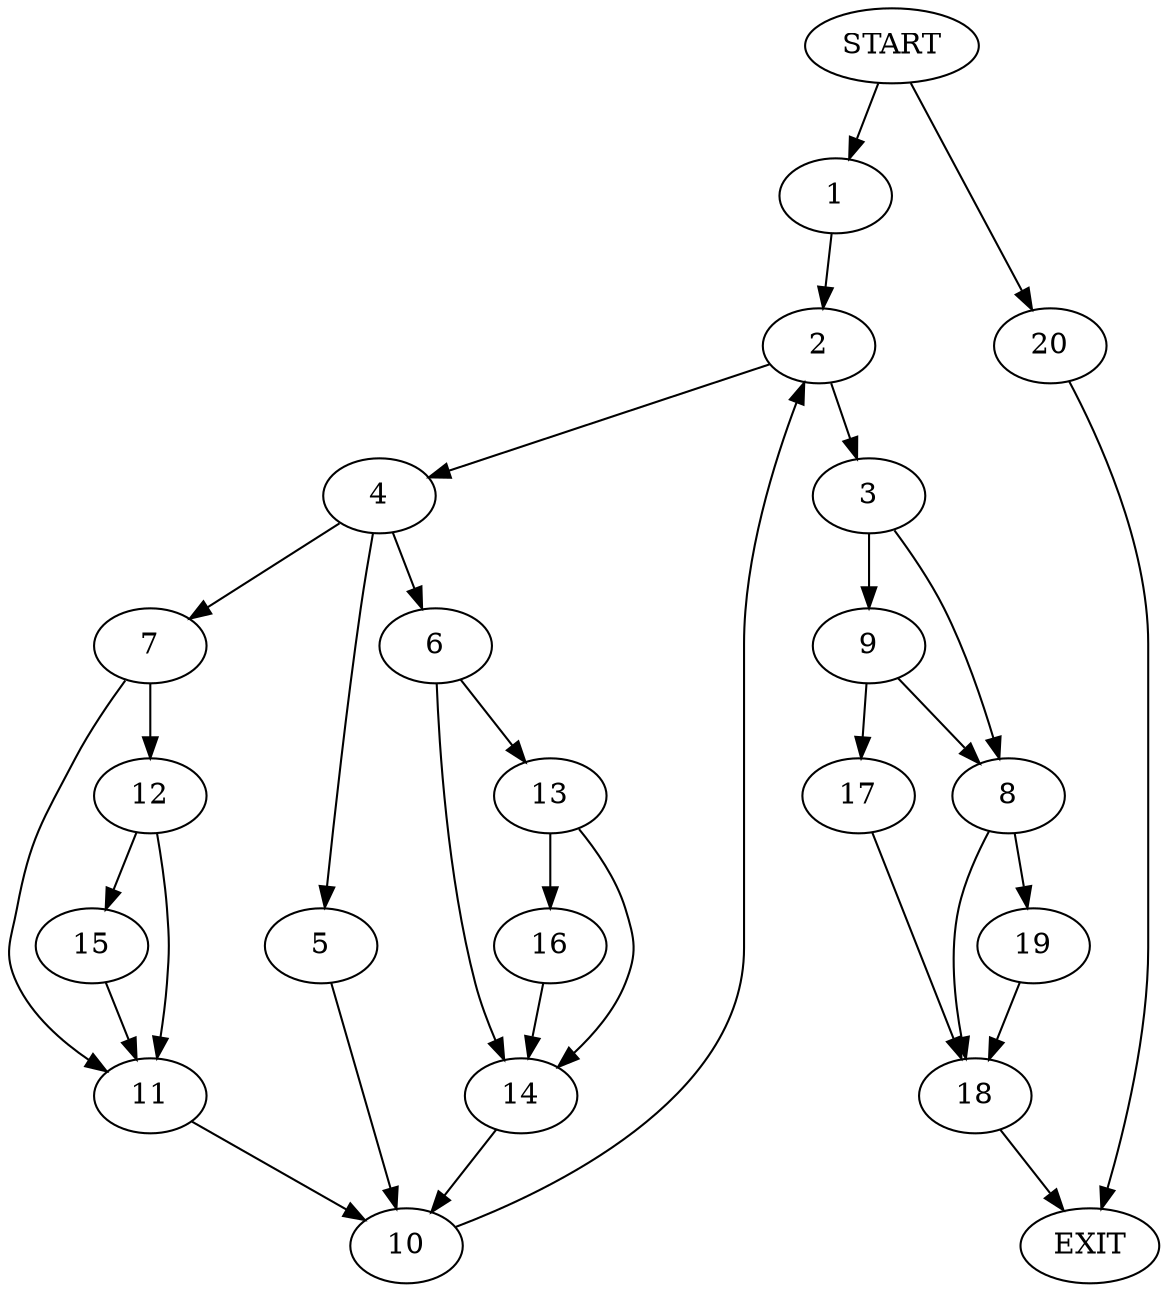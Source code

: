 digraph {
0 [label="START"]
21 [label="EXIT"]
0 -> 1
1 -> 2
2 -> 3
2 -> 4
4 -> 5
4 -> 6
4 -> 7
3 -> 8
3 -> 9
5 -> 10
7 -> 11
7 -> 12
6 -> 13
6 -> 14
11 -> 10
12 -> 11
12 -> 15
15 -> 11
10 -> 2
14 -> 10
13 -> 14
13 -> 16
16 -> 14
9 -> 17
9 -> 8
8 -> 18
8 -> 19
17 -> 18
18 -> 21
19 -> 18
0 -> 20
20 -> 21
}
